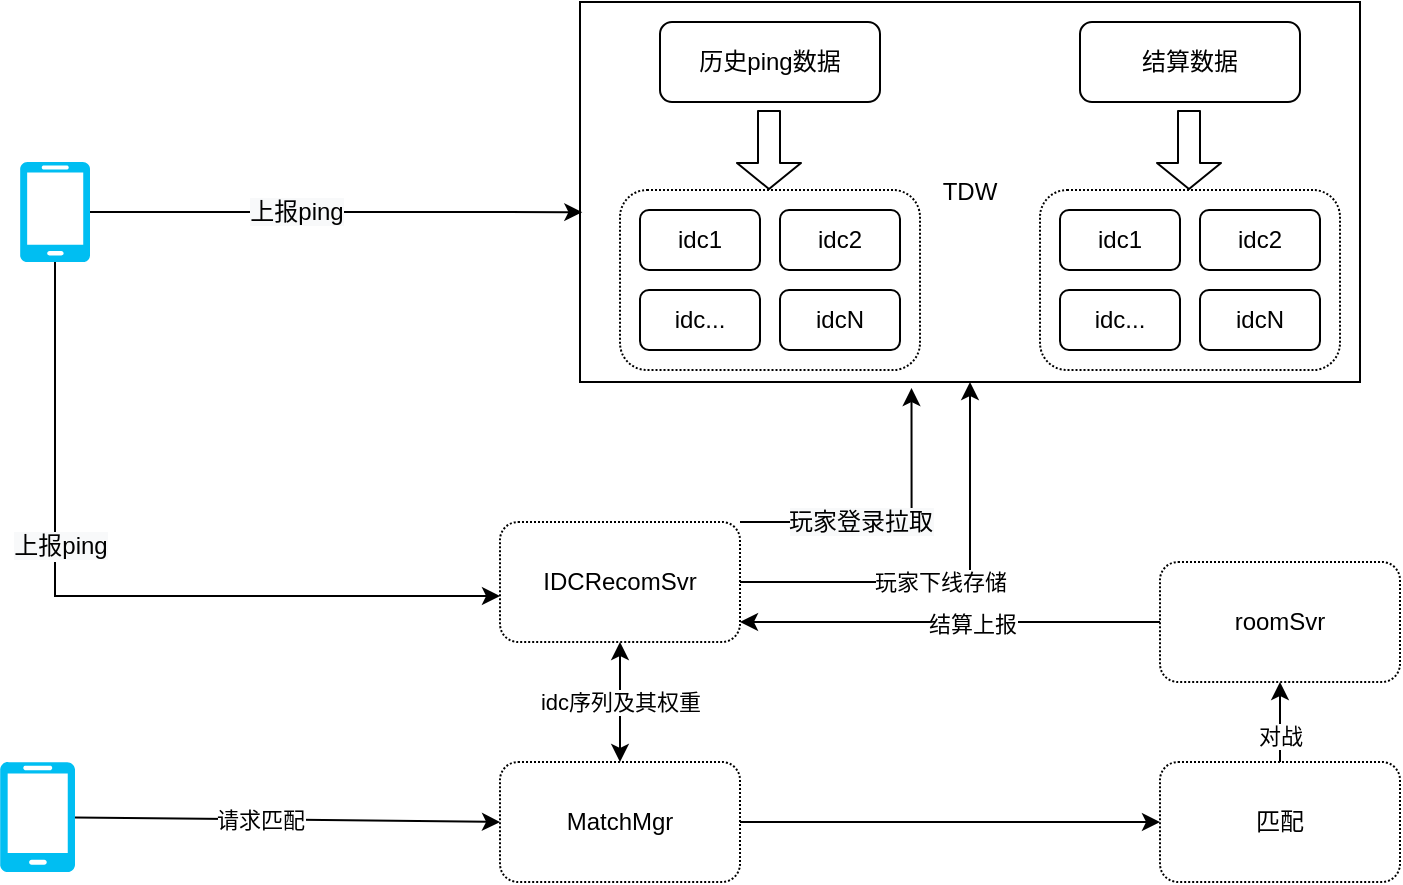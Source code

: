 <mxfile version="15.3.1" type="github" pages="2">
  <diagram id="rGBcGQrgIOmhusSkpEhY" name="Page-1">
    <mxGraphModel dx="1823" dy="1075" grid="1" gridSize="10" guides="1" tooltips="1" connect="1" arrows="1" fold="1" page="1" pageScale="1" pageWidth="827" pageHeight="1169" math="0" shadow="0">
      <root>
        <mxCell id="0" />
        <mxCell id="1" parent="0" />
        <mxCell id="k5ek-Dyfz73bsxwR2uP5-2" value="TDW" style="rounded=0;whiteSpace=wrap;html=1;" parent="1" vertex="1">
          <mxGeometry x="360" y="230" width="390" height="190" as="geometry" />
        </mxCell>
        <mxCell id="k5ek-Dyfz73bsxwR2uP5-23" style="edgeStyle=orthogonalEdgeStyle;rounded=0;orthogonalLoop=1;jettySize=auto;html=1;exitX=1;exitY=0.5;exitDx=0;exitDy=0;exitPerimeter=0;entryX=0.003;entryY=0.553;entryDx=0;entryDy=0;entryPerimeter=0;" parent="1" source="k5ek-Dyfz73bsxwR2uP5-1" target="k5ek-Dyfz73bsxwR2uP5-2" edge="1">
          <mxGeometry relative="1" as="geometry" />
        </mxCell>
        <mxCell id="SgIohU2XN3-afJKznuea-4" value="&lt;span style=&quot;font-size: 12px ; background-color: rgb(248 , 249 , 250)&quot;&gt;上报ping&lt;/span&gt;" style="edgeLabel;html=1;align=center;verticalAlign=middle;resizable=0;points=[];" parent="k5ek-Dyfz73bsxwR2uP5-23" vertex="1" connectable="0">
          <mxGeometry x="-0.162" relative="1" as="geometry">
            <mxPoint as="offset" />
          </mxGeometry>
        </mxCell>
        <mxCell id="k5ek-Dyfz73bsxwR2uP5-26" style="rounded=0;orthogonalLoop=1;jettySize=auto;html=1;exitX=0.5;exitY=1;exitDx=0;exitDy=0;exitPerimeter=0;entryX=0;entryY=0.617;entryDx=0;entryDy=0;entryPerimeter=0;edgeStyle=orthogonalEdgeStyle;" parent="1" source="k5ek-Dyfz73bsxwR2uP5-1" target="k5ek-Dyfz73bsxwR2uP5-25" edge="1">
          <mxGeometry relative="1" as="geometry">
            <mxPoint x="340.5" y="470" as="targetPoint" />
          </mxGeometry>
        </mxCell>
        <mxCell id="SgIohU2XN3-afJKznuea-5" value="&lt;span style=&quot;font-size: 12px ; background-color: rgb(248 , 249 , 250)&quot;&gt;上报ping&lt;/span&gt;" style="edgeLabel;html=1;align=center;verticalAlign=middle;resizable=0;points=[];" parent="k5ek-Dyfz73bsxwR2uP5-26" vertex="1" connectable="0">
          <mxGeometry x="-0.144" y="2" relative="1" as="geometry">
            <mxPoint y="-25" as="offset" />
          </mxGeometry>
        </mxCell>
        <mxCell id="k5ek-Dyfz73bsxwR2uP5-1" value="" style="verticalLabelPosition=bottom;html=1;verticalAlign=top;align=center;strokeColor=none;fillColor=#00BEF2;shape=mxgraph.azure.mobile;pointerEvents=1;" parent="1" vertex="1">
          <mxGeometry x="80" y="310" width="35" height="50" as="geometry" />
        </mxCell>
        <mxCell id="k5ek-Dyfz73bsxwR2uP5-22" value="" style="group" parent="1" vertex="1" connectable="0">
          <mxGeometry x="380" y="240" width="360" height="174" as="geometry" />
        </mxCell>
        <mxCell id="k5ek-Dyfz73bsxwR2uP5-13" value="" style="rounded=1;whiteSpace=wrap;html=1;dashed=1;dashPattern=1 1;" parent="k5ek-Dyfz73bsxwR2uP5-22" vertex="1">
          <mxGeometry x="210" y="84" width="150" height="90" as="geometry" />
        </mxCell>
        <mxCell id="k5ek-Dyfz73bsxwR2uP5-3" value="历史ping数据" style="rounded=1;whiteSpace=wrap;html=1;" parent="k5ek-Dyfz73bsxwR2uP5-22" vertex="1">
          <mxGeometry x="20" width="110" height="40" as="geometry" />
        </mxCell>
        <mxCell id="k5ek-Dyfz73bsxwR2uP5-4" value="结算数据" style="rounded=1;whiteSpace=wrap;html=1;" parent="k5ek-Dyfz73bsxwR2uP5-22" vertex="1">
          <mxGeometry x="230" width="110" height="40" as="geometry" />
        </mxCell>
        <mxCell id="k5ek-Dyfz73bsxwR2uP5-11" value="" style="group" parent="k5ek-Dyfz73bsxwR2uP5-22" vertex="1" connectable="0">
          <mxGeometry y="84" width="185" height="90" as="geometry" />
        </mxCell>
        <mxCell id="k5ek-Dyfz73bsxwR2uP5-5" value="" style="rounded=1;whiteSpace=wrap;html=1;dashed=1;dashPattern=1 1;" parent="k5ek-Dyfz73bsxwR2uP5-11" vertex="1">
          <mxGeometry width="150" height="90" as="geometry" />
        </mxCell>
        <mxCell id="k5ek-Dyfz73bsxwR2uP5-7" value="idc1" style="rounded=1;whiteSpace=wrap;html=1;" parent="k5ek-Dyfz73bsxwR2uP5-11" vertex="1">
          <mxGeometry x="10" y="10" width="60" height="30" as="geometry" />
        </mxCell>
        <mxCell id="k5ek-Dyfz73bsxwR2uP5-8" value="idc2" style="rounded=1;whiteSpace=wrap;html=1;" parent="k5ek-Dyfz73bsxwR2uP5-11" vertex="1">
          <mxGeometry x="80" y="10" width="60" height="30" as="geometry" />
        </mxCell>
        <mxCell id="k5ek-Dyfz73bsxwR2uP5-9" value="idc..." style="rounded=1;whiteSpace=wrap;html=1;" parent="k5ek-Dyfz73bsxwR2uP5-11" vertex="1">
          <mxGeometry x="10" y="50" width="60" height="30" as="geometry" />
        </mxCell>
        <mxCell id="k5ek-Dyfz73bsxwR2uP5-10" value="idcN" style="rounded=1;whiteSpace=wrap;html=1;" parent="k5ek-Dyfz73bsxwR2uP5-11" vertex="1">
          <mxGeometry x="80" y="50" width="60" height="30" as="geometry" />
        </mxCell>
        <mxCell id="k5ek-Dyfz73bsxwR2uP5-12" value="" style="group" parent="k5ek-Dyfz73bsxwR2uP5-11" vertex="1" connectable="0">
          <mxGeometry x="210" width="150" height="90" as="geometry" />
        </mxCell>
        <mxCell id="k5ek-Dyfz73bsxwR2uP5-14" value="idc1" style="rounded=1;whiteSpace=wrap;html=1;" parent="k5ek-Dyfz73bsxwR2uP5-12" vertex="1">
          <mxGeometry x="10" y="10" width="60" height="30" as="geometry" />
        </mxCell>
        <mxCell id="k5ek-Dyfz73bsxwR2uP5-15" value="idc2" style="rounded=1;whiteSpace=wrap;html=1;" parent="k5ek-Dyfz73bsxwR2uP5-12" vertex="1">
          <mxGeometry x="80" y="10" width="60" height="30" as="geometry" />
        </mxCell>
        <mxCell id="k5ek-Dyfz73bsxwR2uP5-16" value="idc..." style="rounded=1;whiteSpace=wrap;html=1;" parent="k5ek-Dyfz73bsxwR2uP5-12" vertex="1">
          <mxGeometry x="10" y="50" width="60" height="30" as="geometry" />
        </mxCell>
        <mxCell id="k5ek-Dyfz73bsxwR2uP5-17" value="idcN" style="rounded=1;whiteSpace=wrap;html=1;" parent="k5ek-Dyfz73bsxwR2uP5-12" vertex="1">
          <mxGeometry x="80" y="50" width="60" height="30" as="geometry" />
        </mxCell>
        <mxCell id="k5ek-Dyfz73bsxwR2uP5-18" value="" style="shape=flexArrow;endArrow=classic;html=1;width=11;endSize=4;" parent="k5ek-Dyfz73bsxwR2uP5-22" edge="1">
          <mxGeometry width="50" height="50" relative="1" as="geometry">
            <mxPoint x="74.5" y="44" as="sourcePoint" />
            <mxPoint x="74.5" y="84" as="targetPoint" />
          </mxGeometry>
        </mxCell>
        <mxCell id="k5ek-Dyfz73bsxwR2uP5-20" value="" style="shape=flexArrow;endArrow=classic;html=1;width=11;endSize=4;" parent="k5ek-Dyfz73bsxwR2uP5-22" edge="1">
          <mxGeometry width="50" height="50" relative="1" as="geometry">
            <mxPoint x="284.5" y="44" as="sourcePoint" />
            <mxPoint x="284.5" y="84" as="targetPoint" />
          </mxGeometry>
        </mxCell>
        <mxCell id="k5ek-Dyfz73bsxwR2uP5-28" style="edgeStyle=orthogonalEdgeStyle;rounded=0;orthogonalLoop=1;jettySize=auto;html=1;exitX=1;exitY=0;exitDx=0;exitDy=0;entryX=0.425;entryY=1.016;entryDx=0;entryDy=0;entryPerimeter=0;" parent="1" source="k5ek-Dyfz73bsxwR2uP5-25" target="k5ek-Dyfz73bsxwR2uP5-2" edge="1">
          <mxGeometry relative="1" as="geometry">
            <Array as="points">
              <mxPoint x="526" y="490" />
            </Array>
          </mxGeometry>
        </mxCell>
        <mxCell id="SgIohU2XN3-afJKznuea-6" value="&lt;span style=&quot;font-size: 12px ; background-color: rgb(248 , 249 , 250)&quot;&gt;玩家登录拉取&lt;/span&gt;" style="edgeLabel;html=1;align=center;verticalAlign=middle;resizable=0;points=[];" parent="k5ek-Dyfz73bsxwR2uP5-28" vertex="1" connectable="0">
          <mxGeometry x="0.508" y="-1" relative="1" as="geometry">
            <mxPoint x="-27" y="29" as="offset" />
          </mxGeometry>
        </mxCell>
        <mxCell id="-P6jGKqvvMbyvU2AehWW-8" style="edgeStyle=orthogonalEdgeStyle;rounded=0;orthogonalLoop=1;jettySize=auto;html=1;exitX=1;exitY=0.5;exitDx=0;exitDy=0;entryX=0.5;entryY=1;entryDx=0;entryDy=0;" parent="1" source="k5ek-Dyfz73bsxwR2uP5-25" target="k5ek-Dyfz73bsxwR2uP5-2" edge="1">
          <mxGeometry relative="1" as="geometry" />
        </mxCell>
        <mxCell id="7gMKLrUE8pgMMeifBUkj-4" value="玩家下线存储" style="edgeLabel;html=1;align=center;verticalAlign=middle;resizable=0;points=[];" vertex="1" connectable="0" parent="-P6jGKqvvMbyvU2AehWW-8">
          <mxGeometry x="-0.172" y="1" relative="1" as="geometry">
            <mxPoint x="11" y="1" as="offset" />
          </mxGeometry>
        </mxCell>
        <mxCell id="k5ek-Dyfz73bsxwR2uP5-25" value="IDCRecomSvr" style="rounded=1;whiteSpace=wrap;html=1;dashed=1;dashPattern=1 1;" parent="1" vertex="1">
          <mxGeometry x="320" y="490" width="120" height="60" as="geometry" />
        </mxCell>
        <mxCell id="k5ek-Dyfz73bsxwR2uP5-39" style="edgeStyle=none;rounded=0;orthogonalLoop=1;jettySize=auto;html=1;exitX=1;exitY=0.5;exitDx=0;exitDy=0;entryX=0;entryY=0.5;entryDx=0;entryDy=0;strokeColor=#000000;" parent="1" source="k5ek-Dyfz73bsxwR2uP5-30" target="k5ek-Dyfz73bsxwR2uP5-38" edge="1">
          <mxGeometry relative="1" as="geometry" />
        </mxCell>
        <mxCell id="k5ek-Dyfz73bsxwR2uP5-30" value="MatchMgr" style="rounded=1;whiteSpace=wrap;html=1;dashed=1;dashPattern=1 1;" parent="1" vertex="1">
          <mxGeometry x="320" y="610" width="120" height="60" as="geometry" />
        </mxCell>
        <mxCell id="k5ek-Dyfz73bsxwR2uP5-36" style="edgeStyle=none;rounded=0;orthogonalLoop=1;jettySize=auto;html=1;entryX=0;entryY=0.5;entryDx=0;entryDy=0;strokeColor=#000000;" parent="1" source="k5ek-Dyfz73bsxwR2uP5-35" target="k5ek-Dyfz73bsxwR2uP5-30" edge="1">
          <mxGeometry relative="1" as="geometry" />
        </mxCell>
        <mxCell id="k5ek-Dyfz73bsxwR2uP5-37" value="请求匹配" style="edgeLabel;html=1;align=center;verticalAlign=middle;resizable=0;points=[];" parent="k5ek-Dyfz73bsxwR2uP5-36" vertex="1" connectable="0">
          <mxGeometry x="-0.343" relative="1" as="geometry">
            <mxPoint x="22" as="offset" />
          </mxGeometry>
        </mxCell>
        <mxCell id="k5ek-Dyfz73bsxwR2uP5-35" value="" style="verticalLabelPosition=bottom;html=1;verticalAlign=top;align=center;strokeColor=none;fillColor=#00BEF2;shape=mxgraph.azure.mobile;pointerEvents=1;" parent="1" vertex="1">
          <mxGeometry x="70" y="610" width="37.5" height="55" as="geometry" />
        </mxCell>
        <mxCell id="-P6jGKqvvMbyvU2AehWW-2" style="edgeStyle=orthogonalEdgeStyle;rounded=0;orthogonalLoop=1;jettySize=auto;html=1;exitX=0.5;exitY=0;exitDx=0;exitDy=0;entryX=0.5;entryY=1;entryDx=0;entryDy=0;" parent="1" source="k5ek-Dyfz73bsxwR2uP5-38" target="-P6jGKqvvMbyvU2AehWW-1" edge="1">
          <mxGeometry relative="1" as="geometry" />
        </mxCell>
        <mxCell id="-P6jGKqvvMbyvU2AehWW-3" value="对战" style="edgeLabel;html=1;align=center;verticalAlign=middle;resizable=0;points=[];" parent="-P6jGKqvvMbyvU2AehWW-2" vertex="1" connectable="0">
          <mxGeometry x="0.334" y="1" relative="1" as="geometry">
            <mxPoint x="1" y="13" as="offset" />
          </mxGeometry>
        </mxCell>
        <mxCell id="k5ek-Dyfz73bsxwR2uP5-38" value="匹配" style="rounded=1;whiteSpace=wrap;html=1;dashed=1;dashPattern=1 1;" parent="1" vertex="1">
          <mxGeometry x="650" y="610" width="120" height="60" as="geometry" />
        </mxCell>
        <mxCell id="-P6jGKqvvMbyvU2AehWW-4" style="edgeStyle=orthogonalEdgeStyle;rounded=0;orthogonalLoop=1;jettySize=auto;html=1;" parent="1" source="-P6jGKqvvMbyvU2AehWW-1" edge="1">
          <mxGeometry relative="1" as="geometry">
            <mxPoint x="440" y="540" as="targetPoint" />
          </mxGeometry>
        </mxCell>
        <mxCell id="-P6jGKqvvMbyvU2AehWW-5" value="结算上报" style="edgeLabel;html=1;align=center;verticalAlign=middle;resizable=0;points=[];" parent="-P6jGKqvvMbyvU2AehWW-4" vertex="1" connectable="0">
          <mxGeometry x="0.32" y="1" relative="1" as="geometry">
            <mxPoint x="44" y="-1" as="offset" />
          </mxGeometry>
        </mxCell>
        <mxCell id="-P6jGKqvvMbyvU2AehWW-1" value="roomSvr" style="rounded=1;whiteSpace=wrap;html=1;dashed=1;dashPattern=1 1;" parent="1" vertex="1">
          <mxGeometry x="650" y="510" width="120" height="60" as="geometry" />
        </mxCell>
        <mxCell id="-P6jGKqvvMbyvU2AehWW-10" value="" style="endArrow=classic;startArrow=classic;html=1;entryX=0.5;entryY=1;entryDx=0;entryDy=0;exitX=0.5;exitY=0;exitDx=0;exitDy=0;" parent="1" source="k5ek-Dyfz73bsxwR2uP5-30" target="k5ek-Dyfz73bsxwR2uP5-25" edge="1">
          <mxGeometry width="50" height="50" relative="1" as="geometry">
            <mxPoint x="414" y="770" as="sourcePoint" />
            <mxPoint x="464" y="720" as="targetPoint" />
          </mxGeometry>
        </mxCell>
        <mxCell id="-P6jGKqvvMbyvU2AehWW-11" value="idc序列及其权重" style="edgeLabel;html=1;align=center;verticalAlign=middle;resizable=0;points=[];" parent="-P6jGKqvvMbyvU2AehWW-10" vertex="1" connectable="0">
          <mxGeometry x="0.321" y="2" relative="1" as="geometry">
            <mxPoint x="2" y="9" as="offset" />
          </mxGeometry>
        </mxCell>
      </root>
    </mxGraphModel>
  </diagram>
  <diagram id="PEmC2TodR-nV4UOQX9Rt" name="Page-2">
    <mxGraphModel dx="1956" dy="1054" grid="1" gridSize="10" guides="1" tooltips="1" connect="1" arrows="1" fold="1" page="1" pageScale="1" pageWidth="827" pageHeight="1169" math="0" shadow="0">
      <root>
        <mxCell id="Zp6BvYDC10Cf_odQc7yV-0" />
        <mxCell id="Zp6BvYDC10Cf_odQc7yV-1" parent="Zp6BvYDC10Cf_odQc7yV-0" />
        <mxCell id="t4UxxL2kNQeCwjv3_Y8F-1" value="" style="rounded=0;whiteSpace=wrap;html=1;" vertex="1" parent="Zp6BvYDC10Cf_odQc7yV-1">
          <mxGeometry x="20" y="390" width="820" height="300" as="geometry" />
        </mxCell>
        <mxCell id="L2WxfXU13PjCqxvUnsxP-5" style="edgeStyle=orthogonalEdgeStyle;rounded=0;orthogonalLoop=1;jettySize=auto;html=1;exitX=1;exitY=0.5;exitDx=0;exitDy=0;entryX=0;entryY=0.5;entryDx=0;entryDy=0;" edge="1" parent="Zp6BvYDC10Cf_odQc7yV-1" source="kvFU0ac03lDc6f0fcBlf-0" target="L2WxfXU13PjCqxvUnsxP-4">
          <mxGeometry relative="1" as="geometry" />
        </mxCell>
        <mxCell id="kvFU0ac03lDc6f0fcBlf-0" value="IDCRecomSvr" style="rounded=1;whiteSpace=wrap;html=1;dashed=1;dashPattern=1 1;" vertex="1" parent="Zp6BvYDC10Cf_odQc7yV-1">
          <mxGeometry x="250" y="510" width="120" height="60" as="geometry" />
        </mxCell>
        <mxCell id="c0u1V26h6NClykvmjJ6E-0" style="edgeStyle=orthogonalEdgeStyle;rounded=0;orthogonalLoop=1;jettySize=auto;html=1;exitX=1;exitY=0.5;exitDx=0;exitDy=0;exitPerimeter=0;entryX=0;entryY=0.5;entryDx=0;entryDy=0;" edge="1" parent="Zp6BvYDC10Cf_odQc7yV-1" source="9PlOWFirss5gwzsfgpjB-0" target="kvFU0ac03lDc6f0fcBlf-0">
          <mxGeometry relative="1" as="geometry">
            <Array as="points">
              <mxPoint x="200" y="440" />
              <mxPoint x="200" y="540" />
            </Array>
          </mxGeometry>
        </mxCell>
        <mxCell id="c0u1V26h6NClykvmjJ6E-1" value="实时ping" style="edgeLabel;html=1;align=center;verticalAlign=middle;resizable=0;points=[];" vertex="1" connectable="0" parent="c0u1V26h6NClykvmjJ6E-0">
          <mxGeometry x="-0.201" y="-2" relative="1" as="geometry">
            <mxPoint y="48" as="offset" />
          </mxGeometry>
        </mxCell>
        <mxCell id="9PlOWFirss5gwzsfgpjB-0" value="" style="verticalLabelPosition=bottom;html=1;verticalAlign=top;align=center;strokeColor=none;fillColor=#00BEF2;shape=mxgraph.azure.mobile;pointerEvents=1;" vertex="1" parent="Zp6BvYDC10Cf_odQc7yV-1">
          <mxGeometry x="55" y="415" width="35" height="50" as="geometry" />
        </mxCell>
        <mxCell id="L2WxfXU13PjCqxvUnsxP-1" style="edgeStyle=orthogonalEdgeStyle;rounded=0;orthogonalLoop=1;jettySize=auto;html=1;exitX=1;exitY=0.5;exitDx=0;exitDy=0;entryX=0;entryY=0.5;entryDx=0;entryDy=0;" edge="1" parent="Zp6BvYDC10Cf_odQc7yV-1" source="L2WxfXU13PjCqxvUnsxP-0" target="kvFU0ac03lDc6f0fcBlf-0">
          <mxGeometry relative="1" as="geometry">
            <Array as="points">
              <mxPoint x="180" y="540" />
              <mxPoint x="180" y="540" />
            </Array>
          </mxGeometry>
        </mxCell>
        <mxCell id="L2WxfXU13PjCqxvUnsxP-2" value="历史ping数据" style="edgeLabel;html=1;align=center;verticalAlign=middle;resizable=0;points=[];" vertex="1" connectable="0" parent="L2WxfXU13PjCqxvUnsxP-1">
          <mxGeometry x="-0.292" y="1" relative="1" as="geometry">
            <mxPoint x="-9" y="1" as="offset" />
          </mxGeometry>
        </mxCell>
        <mxCell id="L2WxfXU13PjCqxvUnsxP-0" value="TDW" style="rounded=1;whiteSpace=wrap;html=1;dashed=1;dashPattern=1 1;" vertex="1" parent="Zp6BvYDC10Cf_odQc7yV-1">
          <mxGeometry x="40" y="520" width="65" height="40" as="geometry" />
        </mxCell>
        <mxCell id="L2WxfXU13PjCqxvUnsxP-7" style="edgeStyle=orthogonalEdgeStyle;rounded=0;orthogonalLoop=1;jettySize=auto;html=1;exitX=0.5;exitY=1;exitDx=0;exitDy=0;entryX=0.5;entryY=0;entryDx=0;entryDy=0;" edge="1" parent="Zp6BvYDC10Cf_odQc7yV-1" source="L2WxfXU13PjCqxvUnsxP-4" target="L2WxfXU13PjCqxvUnsxP-6">
          <mxGeometry relative="1" as="geometry" />
        </mxCell>
        <mxCell id="L2WxfXU13PjCqxvUnsxP-4" value="v1.实时ping与历史ping加权&lt;br&gt;v2.机器学习预测" style="rounded=1;whiteSpace=wrap;html=1;dashed=1;dashPattern=1 1;" vertex="1" parent="Zp6BvYDC10Cf_odQc7yV-1">
          <mxGeometry x="414" y="420" width="186" height="60" as="geometry" />
        </mxCell>
        <mxCell id="ZGTYxyb0QNrKn2nNXJDU-4" style="edgeStyle=orthogonalEdgeStyle;rounded=0;orthogonalLoop=1;jettySize=auto;html=1;exitX=0.5;exitY=1;exitDx=0;exitDy=0;entryX=0.5;entryY=0;entryDx=0;entryDy=0;" edge="1" parent="Zp6BvYDC10Cf_odQc7yV-1" source="L2WxfXU13PjCqxvUnsxP-6" target="ZGTYxyb0QNrKn2nNXJDU-3">
          <mxGeometry relative="1" as="geometry" />
        </mxCell>
        <mxCell id="L2WxfXU13PjCqxvUnsxP-6" value="根据IDC负载设置可用IDC" style="rounded=1;whiteSpace=wrap;html=1;dashed=1;dashPattern=1 1;" vertex="1" parent="Zp6BvYDC10Cf_odQc7yV-1">
          <mxGeometry x="414" y="510" width="186" height="60" as="geometry" />
        </mxCell>
        <mxCell id="ZGTYxyb0QNrKn2nNXJDU-1" style="edgeStyle=orthogonalEdgeStyle;rounded=0;orthogonalLoop=1;jettySize=auto;html=1;exitX=1;exitY=0.5;exitDx=0;exitDy=0;entryX=0;entryY=0.5;entryDx=0;entryDy=0;" edge="1" parent="Zp6BvYDC10Cf_odQc7yV-1" source="ZGTYxyb0QNrKn2nNXJDU-0" target="kvFU0ac03lDc6f0fcBlf-0">
          <mxGeometry relative="1" as="geometry">
            <Array as="points">
              <mxPoint x="200" y="640" />
              <mxPoint x="200" y="540" />
            </Array>
          </mxGeometry>
        </mxCell>
        <mxCell id="ZGTYxyb0QNrKn2nNXJDU-2" value="IDC负载" style="edgeLabel;html=1;align=center;verticalAlign=middle;resizable=0;points=[];" vertex="1" connectable="0" parent="ZGTYxyb0QNrKn2nNXJDU-1">
          <mxGeometry x="0.035" y="-1" relative="1" as="geometry">
            <mxPoint as="offset" />
          </mxGeometry>
        </mxCell>
        <mxCell id="ZGTYxyb0QNrKn2nNXJDU-0" value="RoomMgr" style="rounded=1;whiteSpace=wrap;html=1;dashed=1;dashPattern=1 1;" vertex="1" parent="Zp6BvYDC10Cf_odQc7yV-1">
          <mxGeometry x="40" y="620" width="65" height="40" as="geometry" />
        </mxCell>
        <mxCell id="AxCHkcAx6-ZxtuZi-F7r-1" style="edgeStyle=orthogonalEdgeStyle;rounded=0;orthogonalLoop=1;jettySize=auto;html=1;exitX=1;exitY=0.5;exitDx=0;exitDy=0;entryX=0;entryY=0.5;entryDx=0;entryDy=0;" edge="1" parent="Zp6BvYDC10Cf_odQc7yV-1" source="ZGTYxyb0QNrKn2nNXJDU-3" target="AxCHkcAx6-ZxtuZi-F7r-0">
          <mxGeometry relative="1" as="geometry" />
        </mxCell>
        <mxCell id="t4UxxL2kNQeCwjv3_Y8F-0" value="返回最优idc及可用idc,及其权重" style="edgeLabel;html=1;align=center;verticalAlign=middle;resizable=0;points=[];" vertex="1" connectable="0" parent="AxCHkcAx6-ZxtuZi-F7r-1">
          <mxGeometry x="0.214" y="-2" relative="1" as="geometry">
            <mxPoint y="29" as="offset" />
          </mxGeometry>
        </mxCell>
        <mxCell id="ZGTYxyb0QNrKn2nNXJDU-3" value="根据预测ping值设定可用IDC权重" style="rounded=1;whiteSpace=wrap;html=1;dashed=1;dashPattern=1 1;" vertex="1" parent="Zp6BvYDC10Cf_odQc7yV-1">
          <mxGeometry x="414" y="600" width="186" height="60" as="geometry" />
        </mxCell>
        <mxCell id="AxCHkcAx6-ZxtuZi-F7r-0" value="MatchMgr" style="rounded=1;whiteSpace=wrap;html=1;dashed=1;dashPattern=1 1;" vertex="1" parent="Zp6BvYDC10Cf_odQc7yV-1">
          <mxGeometry x="707" y="510" width="120" height="60" as="geometry" />
        </mxCell>
      </root>
    </mxGraphModel>
  </diagram>
</mxfile>
